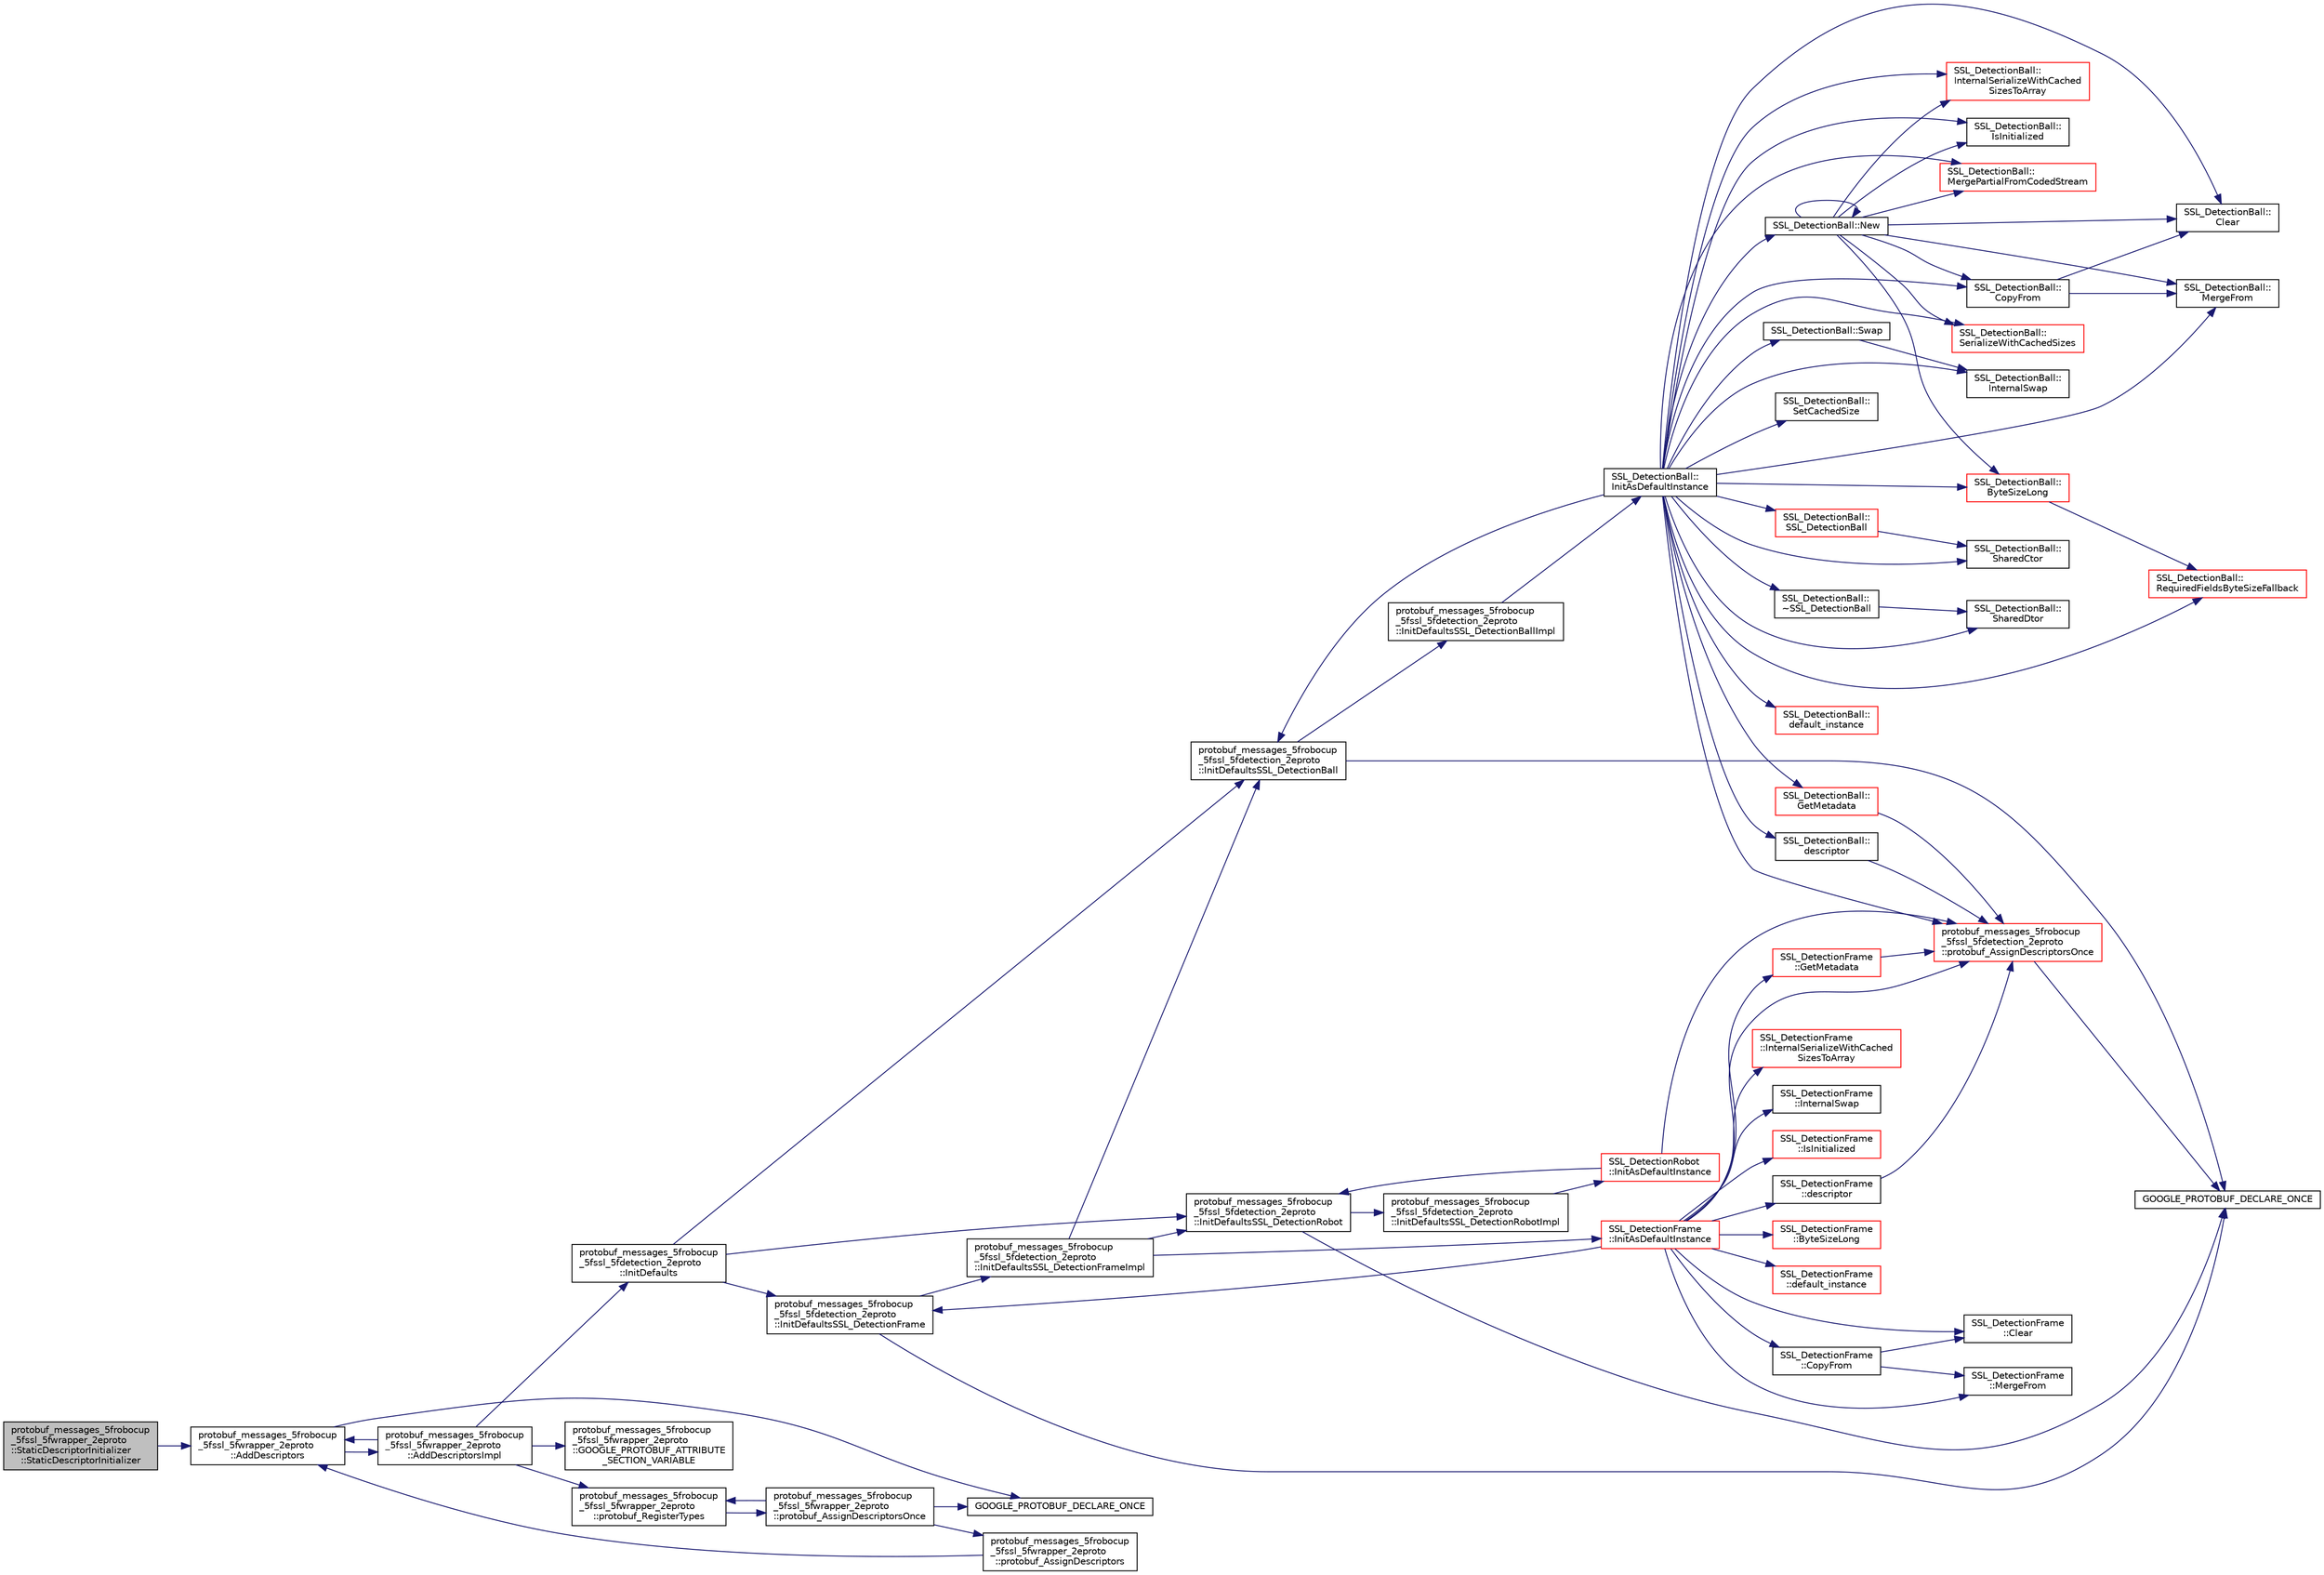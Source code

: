 digraph "protobuf_messages_5frobocup_5fssl_5fwrapper_2eproto::StaticDescriptorInitializer::StaticDescriptorInitializer"
{
 // INTERACTIVE_SVG=YES
  edge [fontname="Helvetica",fontsize="10",labelfontname="Helvetica",labelfontsize="10"];
  node [fontname="Helvetica",fontsize="10",shape=record];
  rankdir="LR";
  Node1 [label="protobuf_messages_5frobocup\l_5fssl_5fwrapper_2eproto\l::StaticDescriptorInitializer\l::StaticDescriptorInitializer",height=0.2,width=0.4,color="black", fillcolor="grey75", style="filled", fontcolor="black"];
  Node1 -> Node2 [color="midnightblue",fontsize="10",style="solid",fontname="Helvetica"];
  Node2 [label="protobuf_messages_5frobocup\l_5fssl_5fwrapper_2eproto\l::AddDescriptors",height=0.2,width=0.4,color="black", fillcolor="white", style="filled",URL="$dd/db5/namespaceprotobuf__messages__5frobocup__5fssl__5fwrapper__2eproto.html#a6d69084baf4c2ec1e1087e313bd51c6c"];
  Node2 -> Node3 [color="midnightblue",fontsize="10",style="solid",fontname="Helvetica"];
  Node3 [label="protobuf_messages_5frobocup\l_5fssl_5fwrapper_2eproto\l::AddDescriptorsImpl",height=0.2,width=0.4,color="black", fillcolor="white", style="filled",URL="$dd/db5/namespaceprotobuf__messages__5frobocup__5fssl__5fwrapper__2eproto.html#aef74cb4093f9075d0f79133232f934e5"];
  Node3 -> Node2 [color="midnightblue",fontsize="10",style="solid",fontname="Helvetica"];
  Node3 -> Node4 [color="midnightblue",fontsize="10",style="solid",fontname="Helvetica"];
  Node4 [label="protobuf_messages_5frobocup\l_5fssl_5fwrapper_2eproto\l::GOOGLE_PROTOBUF_ATTRIBUTE\l_SECTION_VARIABLE",height=0.2,width=0.4,color="black", fillcolor="white", style="filled",URL="$dd/db5/namespaceprotobuf__messages__5frobocup__5fssl__5fwrapper__2eproto.html#a22b204ad5a127703f097a514cb3178ea"];
  Node3 -> Node5 [color="midnightblue",fontsize="10",style="solid",fontname="Helvetica"];
  Node5 [label="protobuf_messages_5frobocup\l_5fssl_5fdetection_2eproto\l::InitDefaults",height=0.2,width=0.4,color="black", fillcolor="white", style="filled",URL="$da/d58/namespaceprotobuf__messages__5frobocup__5fssl__5fdetection__2eproto.html#a623b69f0469a599a08aef7a053ca186b"];
  Node5 -> Node6 [color="midnightblue",fontsize="10",style="solid",fontname="Helvetica"];
  Node6 [label="protobuf_messages_5frobocup\l_5fssl_5fdetection_2eproto\l::InitDefaultsSSL_DetectionBall",height=0.2,width=0.4,color="black", fillcolor="white", style="filled",URL="$da/d58/namespaceprotobuf__messages__5frobocup__5fssl__5fdetection__2eproto.html#afee1e65d55efd47ab929eda6b0321b07"];
  Node6 -> Node7 [color="midnightblue",fontsize="10",style="solid",fontname="Helvetica"];
  Node7 [label="GOOGLE_PROTOBUF_DECLARE_ONCE",height=0.2,width=0.4,color="black", fillcolor="white", style="filled",URL="$df/d04/grsim__comm_2include_2proto_2messages__robocup__ssl__detection_8pb_8cc.html#a5d167962f0e8007dae5d2c3ecf88a1ec"];
  Node6 -> Node8 [color="midnightblue",fontsize="10",style="solid",fontname="Helvetica"];
  Node8 [label="protobuf_messages_5frobocup\l_5fssl_5fdetection_2eproto\l::InitDefaultsSSL_DetectionBallImpl",height=0.2,width=0.4,color="black", fillcolor="white", style="filled",URL="$da/d58/namespaceprotobuf__messages__5frobocup__5fssl__5fdetection__2eproto.html#a99a4cb06b63fb764e8356effd60ee111"];
  Node8 -> Node9 [color="midnightblue",fontsize="10",style="solid",fontname="Helvetica"];
  Node9 [label="SSL_DetectionBall::\lInitAsDefaultInstance",height=0.2,width=0.4,color="black", fillcolor="white", style="filled",URL="$da/d53/class_s_s_l___detection_ball.html#aac36755b256fc29a7069e24156d42672"];
  Node9 -> Node10 [color="midnightblue",fontsize="10",style="solid",fontname="Helvetica"];
  Node10 [label="SSL_DetectionBall::\lByteSizeLong",height=0.2,width=0.4,color="red", fillcolor="white", style="filled",URL="$da/d53/class_s_s_l___detection_ball.html#a3f856b2685bf32474418dc75afda0734"];
  Node10 -> Node11 [color="midnightblue",fontsize="10",style="solid",fontname="Helvetica"];
  Node11 [label="SSL_DetectionBall::\lRequiredFieldsByteSizeFallback",height=0.2,width=0.4,color="red", fillcolor="white", style="filled",URL="$da/d53/class_s_s_l___detection_ball.html#aa6b628d991b210a093df9211effb4a6a"];
  Node9 -> Node12 [color="midnightblue",fontsize="10",style="solid",fontname="Helvetica"];
  Node12 [label="SSL_DetectionBall::\lClear",height=0.2,width=0.4,color="black", fillcolor="white", style="filled",URL="$da/d53/class_s_s_l___detection_ball.html#ac9d8c06bebb8702d28c01c923575ec6c"];
  Node9 -> Node13 [color="midnightblue",fontsize="10",style="solid",fontname="Helvetica"];
  Node13 [label="SSL_DetectionBall::\lCopyFrom",height=0.2,width=0.4,color="black", fillcolor="white", style="filled",URL="$da/d53/class_s_s_l___detection_ball.html#abbae8cab090f5984e837efebb0e43650"];
  Node13 -> Node12 [color="midnightblue",fontsize="10",style="solid",fontname="Helvetica"];
  Node13 -> Node14 [color="midnightblue",fontsize="10",style="solid",fontname="Helvetica"];
  Node14 [label="SSL_DetectionBall::\lMergeFrom",height=0.2,width=0.4,color="black", fillcolor="white", style="filled",URL="$da/d53/class_s_s_l___detection_ball.html#a428796c8b8b13c0644de967e42c3bebd"];
  Node9 -> Node15 [color="midnightblue",fontsize="10",style="solid",fontname="Helvetica"];
  Node15 [label="SSL_DetectionBall::\ldefault_instance",height=0.2,width=0.4,color="red", fillcolor="white", style="filled",URL="$da/d53/class_s_s_l___detection_ball.html#a3cead83f2e0d6d9a6b528d89f9036108"];
  Node9 -> Node16 [color="midnightblue",fontsize="10",style="solid",fontname="Helvetica"];
  Node16 [label="SSL_DetectionBall::\ldescriptor",height=0.2,width=0.4,color="black", fillcolor="white", style="filled",URL="$da/d53/class_s_s_l___detection_ball.html#a51a081379cf388f407721319240cda2b"];
  Node16 -> Node17 [color="midnightblue",fontsize="10",style="solid",fontname="Helvetica"];
  Node17 [label="protobuf_messages_5frobocup\l_5fssl_5fdetection_2eproto\l::protobuf_AssignDescriptorsOnce",height=0.2,width=0.4,color="red", fillcolor="white", style="filled",URL="$da/d58/namespaceprotobuf__messages__5frobocup__5fssl__5fdetection__2eproto.html#ad8e01c092f9d19f10232e01c40fce1aa"];
  Node17 -> Node7 [color="midnightblue",fontsize="10",style="solid",fontname="Helvetica"];
  Node9 -> Node18 [color="midnightblue",fontsize="10",style="solid",fontname="Helvetica"];
  Node18 [label="SSL_DetectionBall::\lGetMetadata",height=0.2,width=0.4,color="red", fillcolor="white", style="filled",URL="$da/d53/class_s_s_l___detection_ball.html#abfed2653e4fe724c58f63de8888bfd05"];
  Node18 -> Node17 [color="midnightblue",fontsize="10",style="solid",fontname="Helvetica"];
  Node9 -> Node6 [color="midnightblue",fontsize="10",style="solid",fontname="Helvetica"];
  Node9 -> Node19 [color="midnightblue",fontsize="10",style="solid",fontname="Helvetica"];
  Node19 [label="SSL_DetectionBall::\lInternalSerializeWithCached\lSizesToArray",height=0.2,width=0.4,color="red", fillcolor="white", style="filled",URL="$da/d53/class_s_s_l___detection_ball.html#afb7f7f508102b031b7839ddb8b360667"];
  Node9 -> Node20 [color="midnightblue",fontsize="10",style="solid",fontname="Helvetica"];
  Node20 [label="SSL_DetectionBall::\lInternalSwap",height=0.2,width=0.4,color="black", fillcolor="white", style="filled",URL="$da/d53/class_s_s_l___detection_ball.html#aa06f05deb8cce7d062877bdbb7aa19be"];
  Node9 -> Node21 [color="midnightblue",fontsize="10",style="solid",fontname="Helvetica"];
  Node21 [label="SSL_DetectionBall::\lIsInitialized",height=0.2,width=0.4,color="black", fillcolor="white", style="filled",URL="$da/d53/class_s_s_l___detection_ball.html#a0b581428286227bb5ef6d545ae156d83"];
  Node9 -> Node14 [color="midnightblue",fontsize="10",style="solid",fontname="Helvetica"];
  Node9 -> Node22 [color="midnightblue",fontsize="10",style="solid",fontname="Helvetica"];
  Node22 [label="SSL_DetectionBall::\lMergePartialFromCodedStream",height=0.2,width=0.4,color="red", fillcolor="white", style="filled",URL="$da/d53/class_s_s_l___detection_ball.html#a00c31f4091b7ba74930a0387ed1001fa"];
  Node9 -> Node23 [color="midnightblue",fontsize="10",style="solid",fontname="Helvetica"];
  Node23 [label="SSL_DetectionBall::New",height=0.2,width=0.4,color="black", fillcolor="white", style="filled",URL="$da/d53/class_s_s_l___detection_ball.html#a02df6d570ed97abade9922fc928426be"];
  Node23 -> Node10 [color="midnightblue",fontsize="10",style="solid",fontname="Helvetica"];
  Node23 -> Node12 [color="midnightblue",fontsize="10",style="solid",fontname="Helvetica"];
  Node23 -> Node13 [color="midnightblue",fontsize="10",style="solid",fontname="Helvetica"];
  Node23 -> Node19 [color="midnightblue",fontsize="10",style="solid",fontname="Helvetica"];
  Node23 -> Node21 [color="midnightblue",fontsize="10",style="solid",fontname="Helvetica"];
  Node23 -> Node14 [color="midnightblue",fontsize="10",style="solid",fontname="Helvetica"];
  Node23 -> Node22 [color="midnightblue",fontsize="10",style="solid",fontname="Helvetica"];
  Node23 -> Node23 [color="midnightblue",fontsize="10",style="solid",fontname="Helvetica"];
  Node23 -> Node24 [color="midnightblue",fontsize="10",style="solid",fontname="Helvetica"];
  Node24 [label="SSL_DetectionBall::\lSerializeWithCachedSizes",height=0.2,width=0.4,color="red", fillcolor="white", style="filled",URL="$da/d53/class_s_s_l___detection_ball.html#ae4910324510067eae019d5063806720e"];
  Node9 -> Node17 [color="midnightblue",fontsize="10",style="solid",fontname="Helvetica"];
  Node9 -> Node11 [color="midnightblue",fontsize="10",style="solid",fontname="Helvetica"];
  Node9 -> Node24 [color="midnightblue",fontsize="10",style="solid",fontname="Helvetica"];
  Node9 -> Node25 [color="midnightblue",fontsize="10",style="solid",fontname="Helvetica"];
  Node25 [label="SSL_DetectionBall::\lSetCachedSize",height=0.2,width=0.4,color="black", fillcolor="white", style="filled",URL="$da/d53/class_s_s_l___detection_ball.html#a9ce5dc080374b7b8f686b0ebd3bfa3bd"];
  Node9 -> Node26 [color="midnightblue",fontsize="10",style="solid",fontname="Helvetica"];
  Node26 [label="SSL_DetectionBall::\lSharedCtor",height=0.2,width=0.4,color="black", fillcolor="white", style="filled",URL="$da/d53/class_s_s_l___detection_ball.html#a01744c22fcec8d16496cd776bda1220a"];
  Node9 -> Node27 [color="midnightblue",fontsize="10",style="solid",fontname="Helvetica"];
  Node27 [label="SSL_DetectionBall::\lSharedDtor",height=0.2,width=0.4,color="black", fillcolor="white", style="filled",URL="$da/d53/class_s_s_l___detection_ball.html#ae1e6b8fbaba30522a4916a9a604900d7"];
  Node9 -> Node28 [color="midnightblue",fontsize="10",style="solid",fontname="Helvetica"];
  Node28 [label="SSL_DetectionBall::\lSSL_DetectionBall",height=0.2,width=0.4,color="red", fillcolor="white", style="filled",URL="$da/d53/class_s_s_l___detection_ball.html#a8b50fc45a5051f667f056595a3717b22"];
  Node28 -> Node26 [color="midnightblue",fontsize="10",style="solid",fontname="Helvetica"];
  Node9 -> Node29 [color="midnightblue",fontsize="10",style="solid",fontname="Helvetica"];
  Node29 [label="SSL_DetectionBall::Swap",height=0.2,width=0.4,color="black", fillcolor="white", style="filled",URL="$da/d53/class_s_s_l___detection_ball.html#a381f7671916a343facc4e42d27ca197b"];
  Node29 -> Node20 [color="midnightblue",fontsize="10",style="solid",fontname="Helvetica"];
  Node9 -> Node30 [color="midnightblue",fontsize="10",style="solid",fontname="Helvetica"];
  Node30 [label="SSL_DetectionBall::\l~SSL_DetectionBall",height=0.2,width=0.4,color="black", fillcolor="white", style="filled",URL="$da/d53/class_s_s_l___detection_ball.html#ab7c5999d414d29925b4597ffb71ac095"];
  Node30 -> Node27 [color="midnightblue",fontsize="10",style="solid",fontname="Helvetica"];
  Node5 -> Node31 [color="midnightblue",fontsize="10",style="solid",fontname="Helvetica"];
  Node31 [label="protobuf_messages_5frobocup\l_5fssl_5fdetection_2eproto\l::InitDefaultsSSL_DetectionFrame",height=0.2,width=0.4,color="black", fillcolor="white", style="filled",URL="$da/d58/namespaceprotobuf__messages__5frobocup__5fssl__5fdetection__2eproto.html#aac7e92818d7edf9b3e9276b4e7233458"];
  Node31 -> Node7 [color="midnightblue",fontsize="10",style="solid",fontname="Helvetica"];
  Node31 -> Node32 [color="midnightblue",fontsize="10",style="solid",fontname="Helvetica"];
  Node32 [label="protobuf_messages_5frobocup\l_5fssl_5fdetection_2eproto\l::InitDefaultsSSL_DetectionFrameImpl",height=0.2,width=0.4,color="black", fillcolor="white", style="filled",URL="$da/d58/namespaceprotobuf__messages__5frobocup__5fssl__5fdetection__2eproto.html#abcda01c698ceea69b866bcd77daf6ac7"];
  Node32 -> Node33 [color="midnightblue",fontsize="10",style="solid",fontname="Helvetica"];
  Node33 [label="SSL_DetectionFrame\l::InitAsDefaultInstance",height=0.2,width=0.4,color="red", fillcolor="white", style="filled",URL="$d3/dd1/class_s_s_l___detection_frame.html#a9b382e9282b41601ed3f573ef3034714"];
  Node33 -> Node34 [color="midnightblue",fontsize="10",style="solid",fontname="Helvetica"];
  Node34 [label="SSL_DetectionFrame\l::ByteSizeLong",height=0.2,width=0.4,color="red", fillcolor="white", style="filled",URL="$d3/dd1/class_s_s_l___detection_frame.html#a4d87efb342a9fd4e9df61c5510c6d87b"];
  Node33 -> Node35 [color="midnightblue",fontsize="10",style="solid",fontname="Helvetica"];
  Node35 [label="SSL_DetectionFrame\l::Clear",height=0.2,width=0.4,color="black", fillcolor="white", style="filled",URL="$d3/dd1/class_s_s_l___detection_frame.html#a8c1069efdbb2ec1fb5094b0b264779ff"];
  Node33 -> Node36 [color="midnightblue",fontsize="10",style="solid",fontname="Helvetica"];
  Node36 [label="SSL_DetectionFrame\l::CopyFrom",height=0.2,width=0.4,color="black", fillcolor="white", style="filled",URL="$d3/dd1/class_s_s_l___detection_frame.html#a76b20637ff7a47221f08ceb133d424e4"];
  Node36 -> Node35 [color="midnightblue",fontsize="10",style="solid",fontname="Helvetica"];
  Node36 -> Node37 [color="midnightblue",fontsize="10",style="solid",fontname="Helvetica"];
  Node37 [label="SSL_DetectionFrame\l::MergeFrom",height=0.2,width=0.4,color="black", fillcolor="white", style="filled",URL="$d3/dd1/class_s_s_l___detection_frame.html#a8d85e9f2fd60e7a40a4e63f07d901dc1"];
  Node33 -> Node38 [color="midnightblue",fontsize="10",style="solid",fontname="Helvetica"];
  Node38 [label="SSL_DetectionFrame\l::default_instance",height=0.2,width=0.4,color="red", fillcolor="white", style="filled",URL="$d3/dd1/class_s_s_l___detection_frame.html#a135f62afdc3bd879d234995b91083c75"];
  Node33 -> Node39 [color="midnightblue",fontsize="10",style="solid",fontname="Helvetica"];
  Node39 [label="SSL_DetectionFrame\l::descriptor",height=0.2,width=0.4,color="black", fillcolor="white", style="filled",URL="$d3/dd1/class_s_s_l___detection_frame.html#a25642ec57295f6cec28d297d15dcfe4e"];
  Node39 -> Node17 [color="midnightblue",fontsize="10",style="solid",fontname="Helvetica"];
  Node33 -> Node40 [color="midnightblue",fontsize="10",style="solid",fontname="Helvetica"];
  Node40 [label="SSL_DetectionFrame\l::GetMetadata",height=0.2,width=0.4,color="red", fillcolor="white", style="filled",URL="$d3/dd1/class_s_s_l___detection_frame.html#ad38be9d381c7ebdd1be7be8676e4b64a"];
  Node40 -> Node17 [color="midnightblue",fontsize="10",style="solid",fontname="Helvetica"];
  Node33 -> Node31 [color="midnightblue",fontsize="10",style="solid",fontname="Helvetica"];
  Node33 -> Node41 [color="midnightblue",fontsize="10",style="solid",fontname="Helvetica"];
  Node41 [label="SSL_DetectionFrame\l::InternalSerializeWithCached\lSizesToArray",height=0.2,width=0.4,color="red", fillcolor="white", style="filled",URL="$d3/dd1/class_s_s_l___detection_frame.html#ad7fe643faa3119c1f48cc313eaa4fe1a"];
  Node33 -> Node42 [color="midnightblue",fontsize="10",style="solid",fontname="Helvetica"];
  Node42 [label="SSL_DetectionFrame\l::InternalSwap",height=0.2,width=0.4,color="black", fillcolor="white", style="filled",URL="$d3/dd1/class_s_s_l___detection_frame.html#a890769438dcc0808e2d23a4d270eb004"];
  Node33 -> Node43 [color="midnightblue",fontsize="10",style="solid",fontname="Helvetica"];
  Node43 [label="SSL_DetectionFrame\l::IsInitialized",height=0.2,width=0.4,color="red", fillcolor="white", style="filled",URL="$d3/dd1/class_s_s_l___detection_frame.html#a305f779fd94708ac621b7c2f248132cf"];
  Node33 -> Node37 [color="midnightblue",fontsize="10",style="solid",fontname="Helvetica"];
  Node33 -> Node17 [color="midnightblue",fontsize="10",style="solid",fontname="Helvetica"];
  Node32 -> Node6 [color="midnightblue",fontsize="10",style="solid",fontname="Helvetica"];
  Node32 -> Node44 [color="midnightblue",fontsize="10",style="solid",fontname="Helvetica"];
  Node44 [label="protobuf_messages_5frobocup\l_5fssl_5fdetection_2eproto\l::InitDefaultsSSL_DetectionRobot",height=0.2,width=0.4,color="black", fillcolor="white", style="filled",URL="$da/d58/namespaceprotobuf__messages__5frobocup__5fssl__5fdetection__2eproto.html#a13281fc8e3ff14a0cd9cbf7bdf4dee7c"];
  Node44 -> Node7 [color="midnightblue",fontsize="10",style="solid",fontname="Helvetica"];
  Node44 -> Node45 [color="midnightblue",fontsize="10",style="solid",fontname="Helvetica"];
  Node45 [label="protobuf_messages_5frobocup\l_5fssl_5fdetection_2eproto\l::InitDefaultsSSL_DetectionRobotImpl",height=0.2,width=0.4,color="black", fillcolor="white", style="filled",URL="$da/d58/namespaceprotobuf__messages__5frobocup__5fssl__5fdetection__2eproto.html#ac301d682956e356c5784b33504e02e8f"];
  Node45 -> Node46 [color="midnightblue",fontsize="10",style="solid",fontname="Helvetica"];
  Node46 [label="SSL_DetectionRobot\l::InitAsDefaultInstance",height=0.2,width=0.4,color="red", fillcolor="white", style="filled",URL="$d0/d30/class_s_s_l___detection_robot.html#a592a6f5cde7fcb38e3c7ebc663941784"];
  Node46 -> Node44 [color="midnightblue",fontsize="10",style="solid",fontname="Helvetica"];
  Node46 -> Node17 [color="midnightblue",fontsize="10",style="solid",fontname="Helvetica"];
  Node5 -> Node44 [color="midnightblue",fontsize="10",style="solid",fontname="Helvetica"];
  Node3 -> Node47 [color="midnightblue",fontsize="10",style="solid",fontname="Helvetica"];
  Node47 [label="protobuf_messages_5frobocup\l_5fssl_5fwrapper_2eproto\l::protobuf_RegisterTypes",height=0.2,width=0.4,color="black", fillcolor="white", style="filled",URL="$dd/db5/namespaceprotobuf__messages__5frobocup__5fssl__5fwrapper__2eproto.html#a3130a086972033ae2935d9a52d4bf341"];
  Node47 -> Node48 [color="midnightblue",fontsize="10",style="solid",fontname="Helvetica"];
  Node48 [label="protobuf_messages_5frobocup\l_5fssl_5fwrapper_2eproto\l::protobuf_AssignDescriptorsOnce",height=0.2,width=0.4,color="black", fillcolor="white", style="filled",URL="$dd/db5/namespaceprotobuf__messages__5frobocup__5fssl__5fwrapper__2eproto.html#a1c5be51dc13f5695480244853d4c7795"];
  Node48 -> Node49 [color="midnightblue",fontsize="10",style="solid",fontname="Helvetica"];
  Node49 [label="GOOGLE_PROTOBUF_DECLARE_ONCE",height=0.2,width=0.4,color="black", fillcolor="white", style="filled",URL="$d5/d29/grsim__comm_2include_2proto_2messages__robocup__ssl__wrapper_8pb_8cc.html#a63d05e2ca381ee95eeaf5f739d0bb72b"];
  Node48 -> Node50 [color="midnightblue",fontsize="10",style="solid",fontname="Helvetica"];
  Node50 [label="protobuf_messages_5frobocup\l_5fssl_5fwrapper_2eproto\l::protobuf_AssignDescriptors",height=0.2,width=0.4,color="black", fillcolor="white", style="filled",URL="$dd/db5/namespaceprotobuf__messages__5frobocup__5fssl__5fwrapper__2eproto.html#af4c7f8682d9de22ebe71197ce08cbef3"];
  Node50 -> Node2 [color="midnightblue",fontsize="10",style="solid",fontname="Helvetica"];
  Node48 -> Node47 [color="midnightblue",fontsize="10",style="solid",fontname="Helvetica"];
  Node2 -> Node49 [color="midnightblue",fontsize="10",style="solid",fontname="Helvetica"];
}
